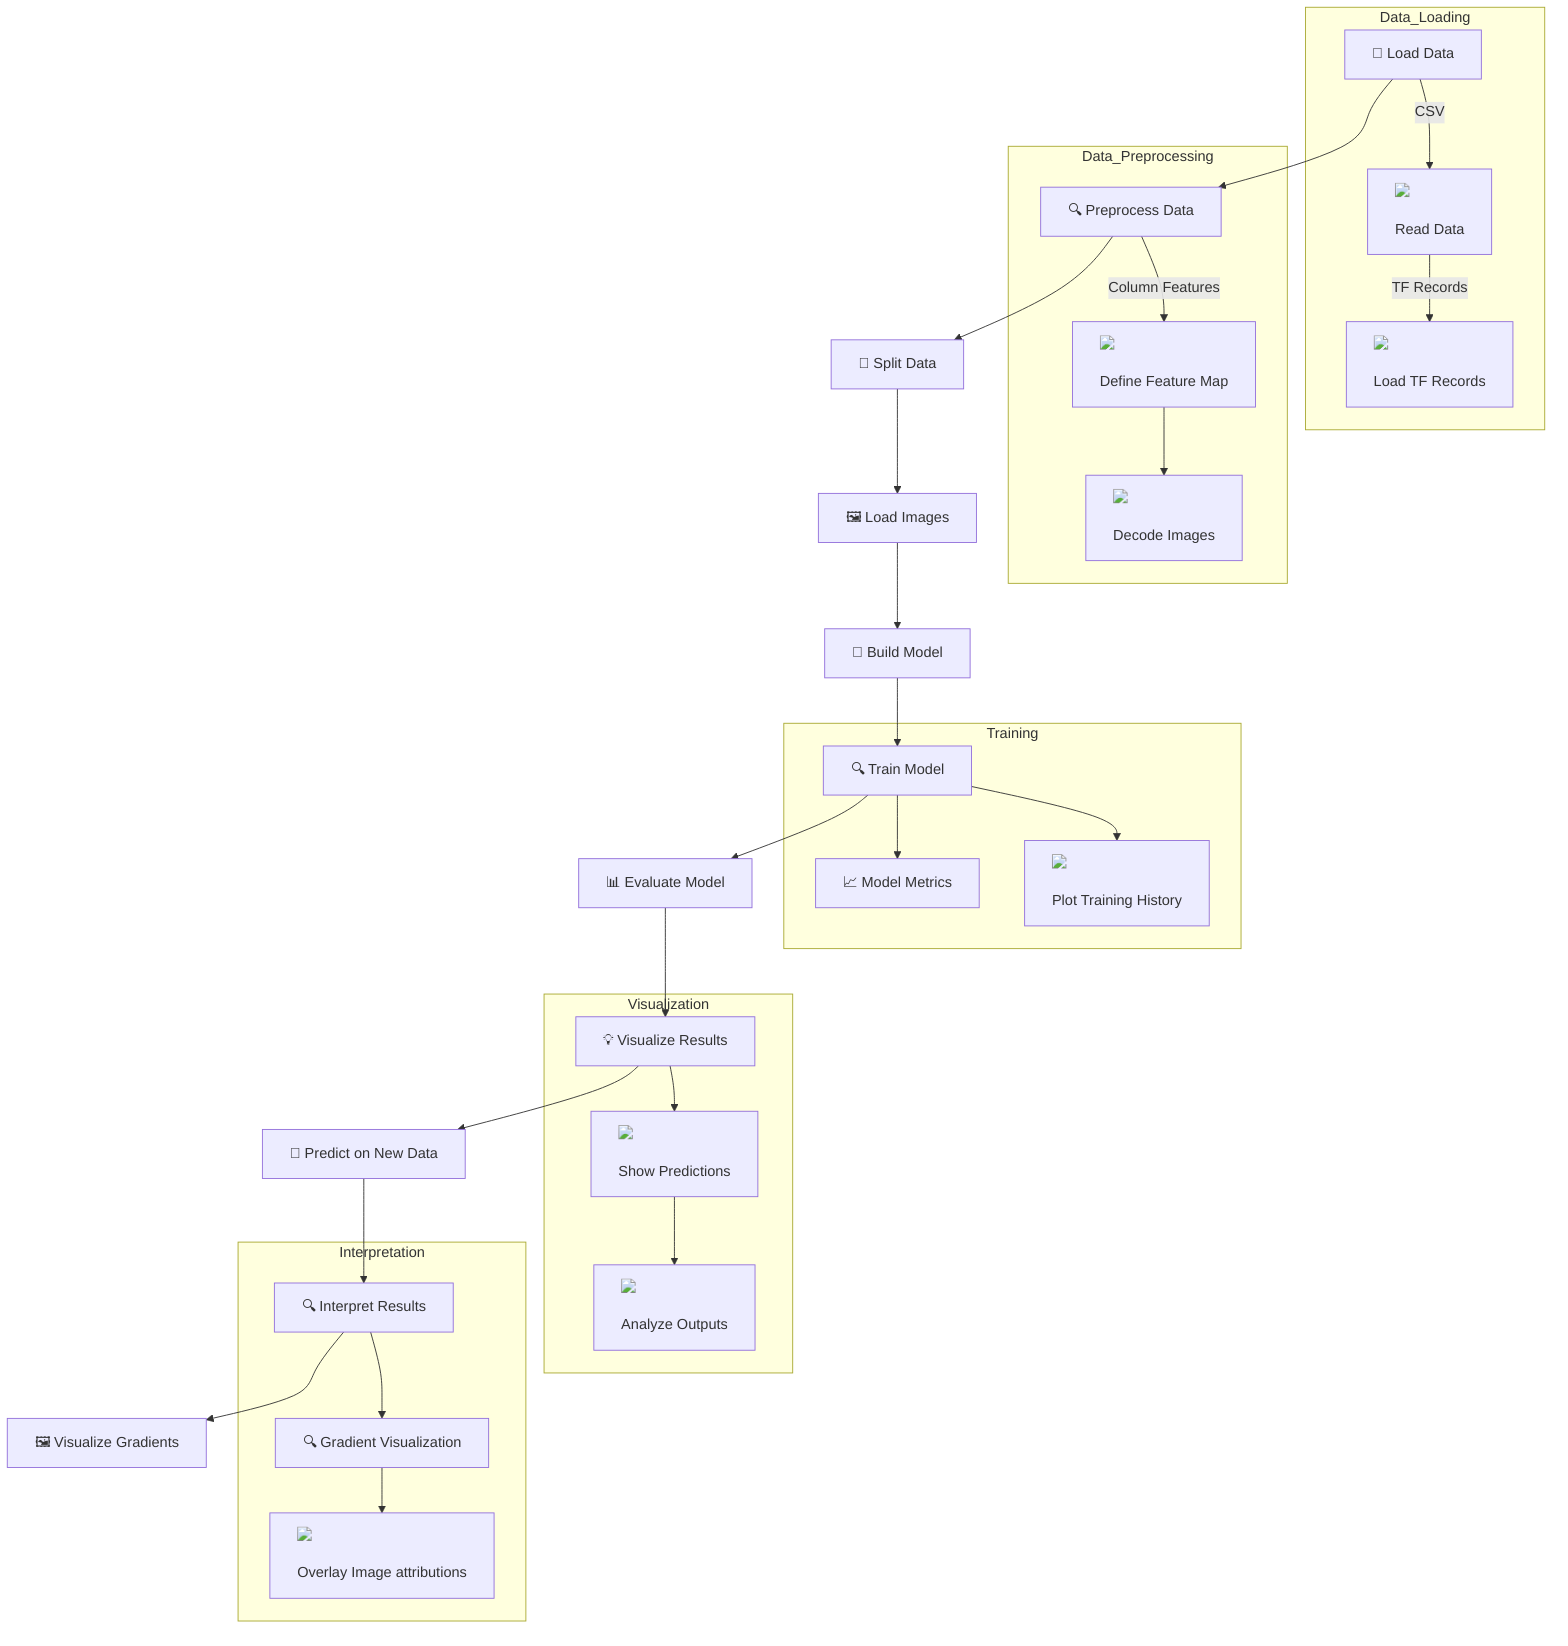 graph TD
    A["📂 Load Data"] --> B["🔍 Preprocess Data"]
    B --> C["🔄 Split Data"]
    C --> D["🖼️ Load Images"]
    D --> E["🧠 Build Model"]
    E --> F["🔍 Train Model"]
    F --> G["📊 Evaluate Model"]
    G --> H["💡 Visualize Results"]
    H --> I["📸 Predict on New Data"]
    I --> J["🔍 Interpret Results"]
    J --> K["🖼️ Visualize Gradients"]

    subgraph Data_Loading
        A -->|CSV| L["<img src='icons/file.svg'/> <br/> Read Data"]
        L -->|TF Records| M["<img src='icons/database.svg'/> <br/> Load TF Records"]
    end

    subgraph Data_Preprocessing
        B -->|Column Features| N["<img src='icons/column_split.svg'/> <br/> Define Feature Map"]
        N --> O["<img src='icons/row_split.svg'/> <br/> Decode Images"]
    end

    subgraph Training
        F --> P["📈 Model Metrics"]
        F --> Q["<img src='dummy_plots/barplot_template.svg'/> <br/> Plot Training History"]
    end

    subgraph Visualization
        H --> R["<img src='dummy_plots/scatter_plot_template.svg'/> <br/> Show Predictions"]
        R --> S["<img src='dummy_plots/boxplot_template.svg'/> <br/> Analyze Outputs"]
    end
    
    subgraph Interpretation
        J --> T["🔍 Gradient Visualization"]
        T --> U["<img src='dummy_plots/lineplot_template.svg'/> <br/> Overlay Image attributions"]
    end